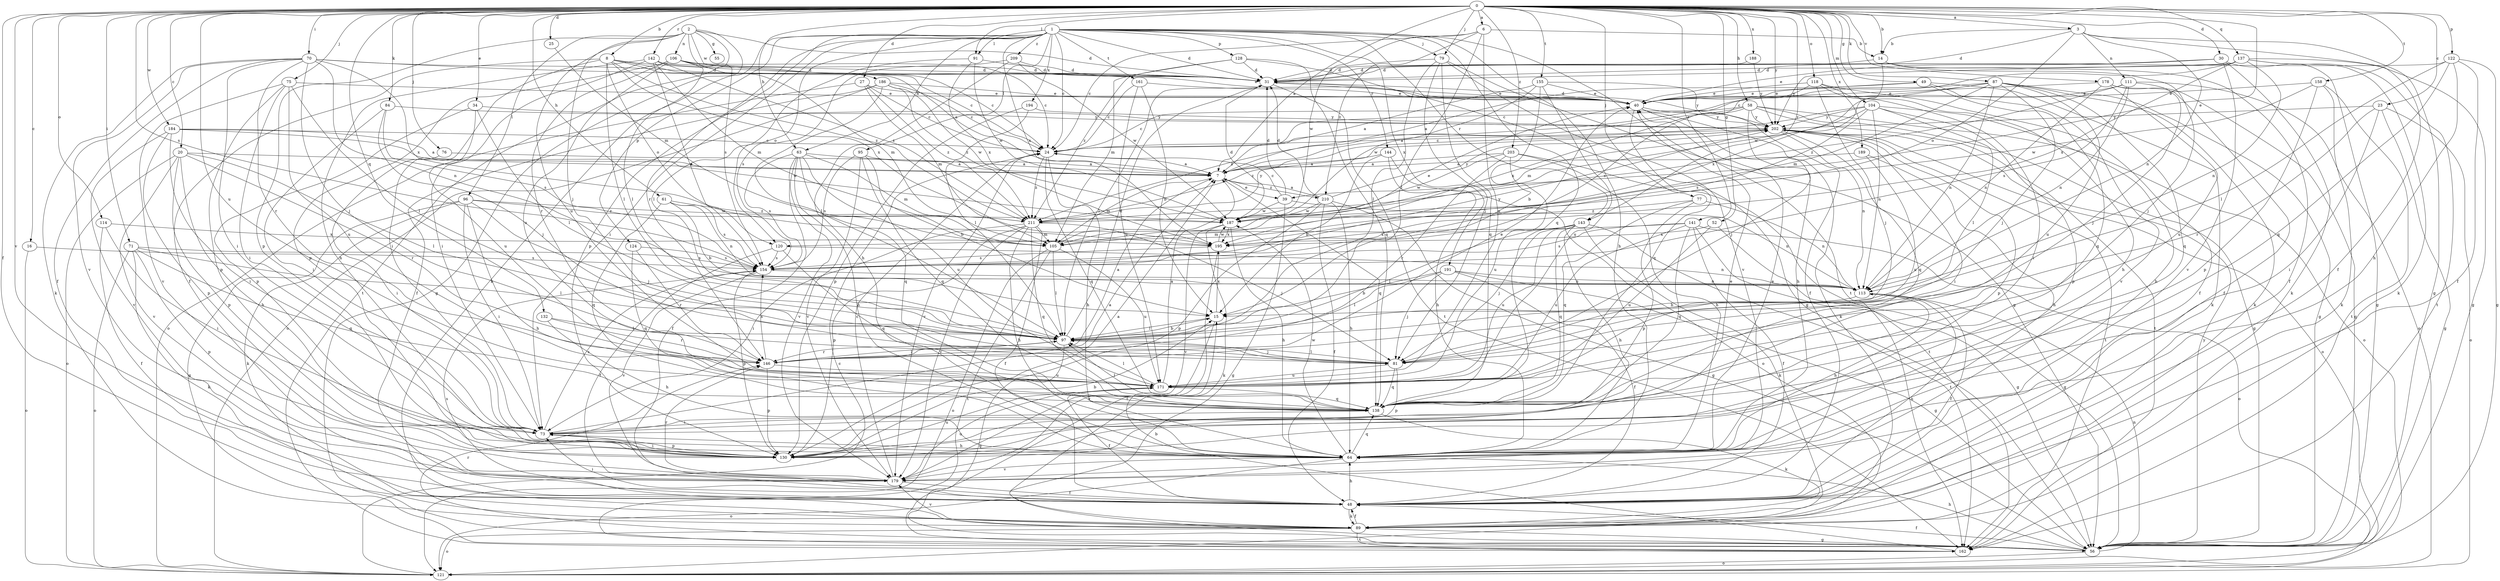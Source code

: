 strict digraph  {
0;
1;
2;
3;
6;
7;
8;
14;
15;
16;
20;
23;
24;
25;
27;
30;
31;
34;
39;
40;
48;
49;
52;
55;
56;
58;
61;
63;
64;
70;
71;
73;
75;
76;
77;
79;
81;
84;
87;
89;
91;
95;
96;
97;
104;
105;
106;
111;
113;
114;
118;
120;
121;
122;
124;
128;
130;
132;
137;
138;
141;
142;
143;
144;
146;
154;
155;
158;
161;
162;
171;
178;
179;
184;
186;
187;
188;
189;
191;
194;
195;
202;
203;
209;
210;
211;
0 -> 3  [label=a];
0 -> 6  [label=a];
0 -> 7  [label=a];
0 -> 8  [label=b];
0 -> 14  [label=b];
0 -> 16  [label=c];
0 -> 20  [label=c];
0 -> 23  [label=c];
0 -> 25  [label=d];
0 -> 27  [label=d];
0 -> 30  [label=d];
0 -> 34  [label=e];
0 -> 39  [label=e];
0 -> 48  [label=f];
0 -> 49  [label=g];
0 -> 52  [label=g];
0 -> 58  [label=h];
0 -> 61  [label=h];
0 -> 63  [label=h];
0 -> 70  [label=i];
0 -> 71  [label=i];
0 -> 75  [label=j];
0 -> 76  [label=j];
0 -> 77  [label=j];
0 -> 79  [label=j];
0 -> 84  [label=k];
0 -> 87  [label=k];
0 -> 91  [label=l];
0 -> 104  [label=m];
0 -> 114  [label=o];
0 -> 118  [label=o];
0 -> 122  [label=p];
0 -> 132  [label=q];
0 -> 137  [label=q];
0 -> 141  [label=r];
0 -> 142  [label=r];
0 -> 143  [label=r];
0 -> 154  [label=s];
0 -> 155  [label=t];
0 -> 158  [label=t];
0 -> 171  [label=u];
0 -> 178  [label=v];
0 -> 179  [label=v];
0 -> 184  [label=w];
0 -> 188  [label=x];
0 -> 189  [label=x];
0 -> 202  [label=y];
0 -> 203  [label=z];
1 -> 24  [label=c];
1 -> 31  [label=d];
1 -> 63  [label=h];
1 -> 64  [label=h];
1 -> 73  [label=i];
1 -> 79  [label=j];
1 -> 89  [label=k];
1 -> 91  [label=l];
1 -> 95  [label=l];
1 -> 120  [label=o];
1 -> 124  [label=p];
1 -> 128  [label=p];
1 -> 130  [label=p];
1 -> 138  [label=q];
1 -> 143  [label=r];
1 -> 144  [label=r];
1 -> 146  [label=r];
1 -> 161  [label=t];
1 -> 162  [label=t];
1 -> 191  [label=x];
1 -> 194  [label=x];
1 -> 195  [label=x];
1 -> 209  [label=z];
2 -> 31  [label=d];
2 -> 55  [label=g];
2 -> 56  [label=g];
2 -> 81  [label=j];
2 -> 96  [label=l];
2 -> 106  [label=n];
2 -> 130  [label=p];
2 -> 154  [label=s];
2 -> 162  [label=t];
2 -> 171  [label=u];
2 -> 186  [label=w];
3 -> 14  [label=b];
3 -> 31  [label=d];
3 -> 48  [label=f];
3 -> 56  [label=g];
3 -> 111  [label=n];
3 -> 113  [label=n];
3 -> 120  [label=o];
6 -> 14  [label=b];
6 -> 24  [label=c];
6 -> 97  [label=l];
6 -> 171  [label=u];
6 -> 187  [label=w];
6 -> 210  [label=z];
7 -> 39  [label=e];
7 -> 105  [label=m];
7 -> 138  [label=q];
7 -> 210  [label=z];
8 -> 7  [label=a];
8 -> 24  [label=c];
8 -> 31  [label=d];
8 -> 48  [label=f];
8 -> 73  [label=i];
8 -> 97  [label=l];
8 -> 120  [label=o];
8 -> 195  [label=x];
8 -> 211  [label=z];
14 -> 31  [label=d];
14 -> 48  [label=f];
14 -> 81  [label=j];
14 -> 187  [label=w];
15 -> 97  [label=l];
15 -> 179  [label=v];
15 -> 195  [label=x];
16 -> 121  [label=o];
16 -> 154  [label=s];
20 -> 7  [label=a];
20 -> 64  [label=h];
20 -> 97  [label=l];
20 -> 121  [label=o];
20 -> 130  [label=p];
20 -> 146  [label=r];
20 -> 179  [label=v];
23 -> 56  [label=g];
23 -> 73  [label=i];
23 -> 121  [label=o];
23 -> 146  [label=r];
23 -> 202  [label=y];
24 -> 7  [label=a];
24 -> 64  [label=h];
24 -> 138  [label=q];
24 -> 179  [label=v];
24 -> 211  [label=z];
25 -> 105  [label=m];
27 -> 24  [label=c];
27 -> 40  [label=e];
27 -> 105  [label=m];
27 -> 121  [label=o];
27 -> 211  [label=z];
30 -> 31  [label=d];
30 -> 40  [label=e];
30 -> 56  [label=g];
30 -> 89  [label=k];
30 -> 179  [label=v];
31 -> 40  [label=e];
31 -> 97  [label=l];
31 -> 162  [label=t];
31 -> 202  [label=y];
34 -> 97  [label=l];
34 -> 130  [label=p];
34 -> 171  [label=u];
34 -> 202  [label=y];
39 -> 24  [label=c];
39 -> 31  [label=d];
39 -> 56  [label=g];
39 -> 113  [label=n];
39 -> 187  [label=w];
40 -> 31  [label=d];
40 -> 64  [label=h];
40 -> 89  [label=k];
40 -> 138  [label=q];
40 -> 202  [label=y];
48 -> 64  [label=h];
48 -> 73  [label=i];
48 -> 89  [label=k];
48 -> 113  [label=n];
49 -> 7  [label=a];
49 -> 40  [label=e];
49 -> 89  [label=k];
49 -> 138  [label=q];
49 -> 179  [label=v];
52 -> 56  [label=g];
52 -> 171  [label=u];
52 -> 195  [label=x];
56 -> 48  [label=f];
56 -> 64  [label=h];
56 -> 113  [label=n];
56 -> 121  [label=o];
56 -> 146  [label=r];
56 -> 202  [label=y];
58 -> 24  [label=c];
58 -> 56  [label=g];
58 -> 81  [label=j];
58 -> 121  [label=o];
58 -> 162  [label=t];
58 -> 195  [label=x];
58 -> 202  [label=y];
58 -> 211  [label=z];
61 -> 15  [label=b];
61 -> 113  [label=n];
61 -> 138  [label=q];
61 -> 154  [label=s];
61 -> 211  [label=z];
63 -> 7  [label=a];
63 -> 48  [label=f];
63 -> 64  [label=h];
63 -> 105  [label=m];
63 -> 138  [label=q];
63 -> 154  [label=s];
63 -> 171  [label=u];
63 -> 179  [label=v];
64 -> 40  [label=e];
64 -> 121  [label=o];
64 -> 138  [label=q];
64 -> 179  [label=v];
64 -> 187  [label=w];
70 -> 31  [label=d];
70 -> 40  [label=e];
70 -> 48  [label=f];
70 -> 73  [label=i];
70 -> 81  [label=j];
70 -> 89  [label=k];
70 -> 113  [label=n];
70 -> 146  [label=r];
70 -> 179  [label=v];
70 -> 195  [label=x];
71 -> 89  [label=k];
71 -> 97  [label=l];
71 -> 121  [label=o];
71 -> 130  [label=p];
71 -> 138  [label=q];
71 -> 154  [label=s];
73 -> 7  [label=a];
73 -> 64  [label=h];
73 -> 130  [label=p];
73 -> 154  [label=s];
75 -> 40  [label=e];
75 -> 73  [label=i];
75 -> 97  [label=l];
75 -> 130  [label=p];
75 -> 171  [label=u];
75 -> 179  [label=v];
76 -> 7  [label=a];
76 -> 73  [label=i];
77 -> 113  [label=n];
77 -> 130  [label=p];
77 -> 138  [label=q];
77 -> 211  [label=z];
79 -> 31  [label=d];
79 -> 56  [label=g];
79 -> 81  [label=j];
79 -> 97  [label=l];
79 -> 138  [label=q];
79 -> 179  [label=v];
81 -> 97  [label=l];
81 -> 130  [label=p];
81 -> 138  [label=q];
81 -> 171  [label=u];
84 -> 73  [label=i];
84 -> 81  [label=j];
84 -> 154  [label=s];
84 -> 202  [label=y];
87 -> 24  [label=c];
87 -> 40  [label=e];
87 -> 56  [label=g];
87 -> 81  [label=j];
87 -> 89  [label=k];
87 -> 105  [label=m];
87 -> 113  [label=n];
87 -> 138  [label=q];
87 -> 171  [label=u];
87 -> 195  [label=x];
89 -> 48  [label=f];
89 -> 56  [label=g];
89 -> 121  [label=o];
89 -> 154  [label=s];
89 -> 162  [label=t];
89 -> 179  [label=v];
91 -> 31  [label=d];
91 -> 97  [label=l];
91 -> 187  [label=w];
91 -> 195  [label=x];
95 -> 7  [label=a];
95 -> 15  [label=b];
95 -> 138  [label=q];
95 -> 154  [label=s];
95 -> 179  [label=v];
96 -> 56  [label=g];
96 -> 64  [label=h];
96 -> 73  [label=i];
96 -> 81  [label=j];
96 -> 89  [label=k];
96 -> 187  [label=w];
96 -> 211  [label=z];
97 -> 15  [label=b];
97 -> 31  [label=d];
97 -> 56  [label=g];
97 -> 81  [label=j];
97 -> 146  [label=r];
104 -> 7  [label=a];
104 -> 64  [label=h];
104 -> 97  [label=l];
104 -> 105  [label=m];
104 -> 113  [label=n];
104 -> 130  [label=p];
104 -> 154  [label=s];
104 -> 202  [label=y];
105 -> 40  [label=e];
105 -> 97  [label=l];
105 -> 121  [label=o];
105 -> 162  [label=t];
105 -> 171  [label=u];
106 -> 24  [label=c];
106 -> 31  [label=d];
106 -> 97  [label=l];
106 -> 105  [label=m];
106 -> 130  [label=p];
106 -> 146  [label=r];
106 -> 171  [label=u];
111 -> 40  [label=e];
111 -> 81  [label=j];
111 -> 113  [label=n];
111 -> 121  [label=o];
111 -> 154  [label=s];
111 -> 211  [label=z];
113 -> 15  [label=b];
113 -> 48  [label=f];
113 -> 64  [label=h];
114 -> 48  [label=f];
114 -> 73  [label=i];
114 -> 195  [label=x];
118 -> 40  [label=e];
118 -> 48  [label=f];
118 -> 64  [label=h];
118 -> 73  [label=i];
118 -> 81  [label=j];
118 -> 154  [label=s];
120 -> 48  [label=f];
120 -> 113  [label=n];
120 -> 138  [label=q];
120 -> 154  [label=s];
121 -> 24  [label=c];
122 -> 31  [label=d];
122 -> 48  [label=f];
122 -> 56  [label=g];
122 -> 64  [label=h];
122 -> 97  [label=l];
122 -> 138  [label=q];
124 -> 138  [label=q];
124 -> 146  [label=r];
124 -> 154  [label=s];
128 -> 31  [label=d];
128 -> 56  [label=g];
128 -> 105  [label=m];
128 -> 138  [label=q];
128 -> 211  [label=z];
130 -> 7  [label=a];
130 -> 15  [label=b];
130 -> 40  [label=e];
130 -> 73  [label=i];
130 -> 171  [label=u];
132 -> 64  [label=h];
132 -> 97  [label=l];
132 -> 146  [label=r];
137 -> 24  [label=c];
137 -> 31  [label=d];
137 -> 56  [label=g];
137 -> 89  [label=k];
137 -> 113  [label=n];
137 -> 162  [label=t];
137 -> 195  [label=x];
137 -> 202  [label=y];
138 -> 73  [label=i];
138 -> 89  [label=k];
138 -> 97  [label=l];
141 -> 48  [label=f];
141 -> 56  [label=g];
141 -> 121  [label=o];
141 -> 138  [label=q];
141 -> 154  [label=s];
141 -> 171  [label=u];
141 -> 195  [label=x];
142 -> 24  [label=c];
142 -> 31  [label=d];
142 -> 64  [label=h];
142 -> 73  [label=i];
142 -> 105  [label=m];
142 -> 154  [label=s];
142 -> 211  [label=z];
143 -> 64  [label=h];
143 -> 81  [label=j];
143 -> 89  [label=k];
143 -> 97  [label=l];
143 -> 105  [label=m];
143 -> 138  [label=q];
143 -> 162  [label=t];
143 -> 171  [label=u];
144 -> 7  [label=a];
144 -> 15  [label=b];
144 -> 64  [label=h];
144 -> 121  [label=o];
146 -> 7  [label=a];
146 -> 40  [label=e];
146 -> 97  [label=l];
146 -> 130  [label=p];
146 -> 154  [label=s];
146 -> 171  [label=u];
154 -> 113  [label=n];
154 -> 130  [label=p];
154 -> 179  [label=v];
154 -> 202  [label=y];
155 -> 7  [label=a];
155 -> 15  [label=b];
155 -> 40  [label=e];
155 -> 48  [label=f];
155 -> 171  [label=u];
155 -> 187  [label=w];
158 -> 40  [label=e];
158 -> 89  [label=k];
158 -> 130  [label=p];
158 -> 162  [label=t];
158 -> 187  [label=w];
161 -> 15  [label=b];
161 -> 24  [label=c];
161 -> 40  [label=e];
161 -> 171  [label=u];
162 -> 15  [label=b];
171 -> 7  [label=a];
171 -> 48  [label=f];
171 -> 97  [label=l];
171 -> 138  [label=q];
178 -> 40  [label=e];
178 -> 48  [label=f];
178 -> 56  [label=g];
178 -> 113  [label=n];
178 -> 171  [label=u];
179 -> 24  [label=c];
179 -> 48  [label=f];
179 -> 146  [label=r];
179 -> 171  [label=u];
184 -> 7  [label=a];
184 -> 24  [label=c];
184 -> 73  [label=i];
184 -> 130  [label=p];
184 -> 179  [label=v];
184 -> 187  [label=w];
186 -> 24  [label=c];
186 -> 40  [label=e];
186 -> 48  [label=f];
186 -> 97  [label=l];
186 -> 121  [label=o];
186 -> 187  [label=w];
186 -> 211  [label=z];
187 -> 31  [label=d];
187 -> 64  [label=h];
187 -> 89  [label=k];
187 -> 179  [label=v];
187 -> 195  [label=x];
188 -> 31  [label=d];
188 -> 202  [label=y];
189 -> 7  [label=a];
189 -> 64  [label=h];
189 -> 171  [label=u];
191 -> 15  [label=b];
191 -> 48  [label=f];
191 -> 56  [label=g];
191 -> 81  [label=j];
191 -> 97  [label=l];
191 -> 113  [label=n];
194 -> 97  [label=l];
194 -> 130  [label=p];
194 -> 202  [label=y];
195 -> 154  [label=s];
195 -> 162  [label=t];
195 -> 187  [label=w];
202 -> 24  [label=c];
202 -> 73  [label=i];
202 -> 113  [label=n];
202 -> 121  [label=o];
202 -> 130  [label=p];
202 -> 138  [label=q];
202 -> 162  [label=t];
202 -> 211  [label=z];
203 -> 7  [label=a];
203 -> 64  [label=h];
203 -> 146  [label=r];
203 -> 162  [label=t];
203 -> 171  [label=u];
203 -> 187  [label=w];
209 -> 31  [label=d];
209 -> 64  [label=h];
209 -> 154  [label=s];
209 -> 187  [label=w];
210 -> 7  [label=a];
210 -> 31  [label=d];
210 -> 48  [label=f];
210 -> 56  [label=g];
210 -> 64  [label=h];
210 -> 130  [label=p];
210 -> 187  [label=w];
210 -> 202  [label=y];
211 -> 48  [label=f];
211 -> 64  [label=h];
211 -> 73  [label=i];
211 -> 81  [label=j];
211 -> 105  [label=m];
211 -> 130  [label=p];
211 -> 138  [label=q];
211 -> 179  [label=v];
211 -> 202  [label=y];
}
